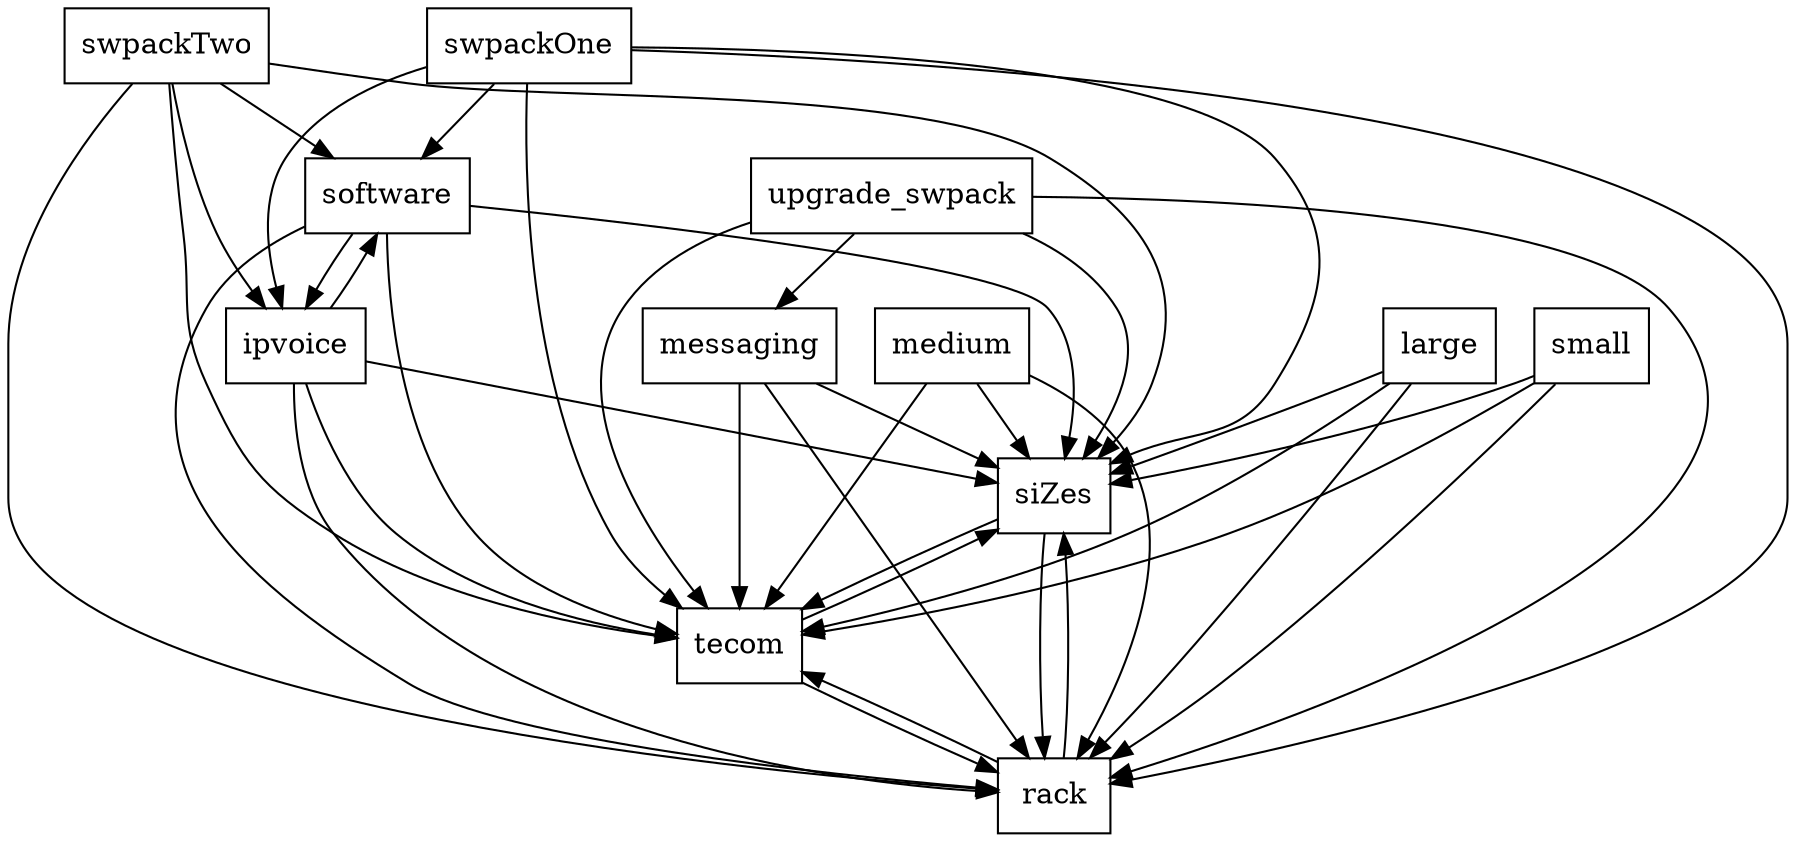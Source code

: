 digraph{
graph [rankdir=TB];
node [shape=box];
edge [arrowhead=normal];
0[label="swpackTwo",]
1[label="software",]
2[label="siZes",]
3[label="ipvoice",]
4[label="messaging",]
5[label="upgrade_swpack",]
6[label="tecom",]
7[label="rack",]
8[label="swpackOne",]
9[label="small",]
10[label="medium",]
11[label="large",]
0->1[label="",]
0->2[label="",]
0->3[label="",]
0->6[label="",]
0->7[label="",]
1->2[label="",]
1->3[label="",]
1->6[label="",]
1->7[label="",]
2->6[label="",]
2->7[label="",]
3->1[label="",]
3->2[label="",]
3->6[label="",]
3->7[label="",]
4->2[label="",]
4->6[label="",]
4->7[label="",]
5->2[label="",]
5->4[label="",]
5->6[label="",]
5->7[label="",]
6->2[label="",]
6->7[label="",]
7->2[label="",]
7->6[label="",]
8->1[label="",]
8->2[label="",]
8->3[label="",]
8->6[label="",]
8->7[label="",]
9->2[label="",]
9->6[label="",]
9->7[label="",]
10->2[label="",]
10->6[label="",]
10->7[label="",]
11->2[label="",]
11->6[label="",]
11->7[label="",]
}
